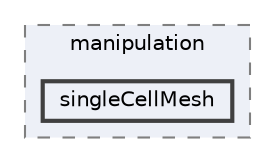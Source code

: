 digraph "applications/utilities/mesh/manipulation/singleCellMesh"
{
 // LATEX_PDF_SIZE
  bgcolor="transparent";
  edge [fontname=Helvetica,fontsize=10,labelfontname=Helvetica,labelfontsize=10];
  node [fontname=Helvetica,fontsize=10,shape=box,height=0.2,width=0.4];
  compound=true
  subgraph clusterdir_15449a1ef4a09517cc5e2efa6b11565e {
    graph [ bgcolor="#edf0f7", pencolor="grey50", label="manipulation", fontname=Helvetica,fontsize=10 style="filled,dashed", URL="dir_15449a1ef4a09517cc5e2efa6b11565e.html",tooltip=""]
  dir_768097487657813924c709c16df0ac20 [label="singleCellMesh", fillcolor="#edf0f7", color="grey25", style="filled,bold", URL="dir_768097487657813924c709c16df0ac20.html",tooltip=""];
  }
}
